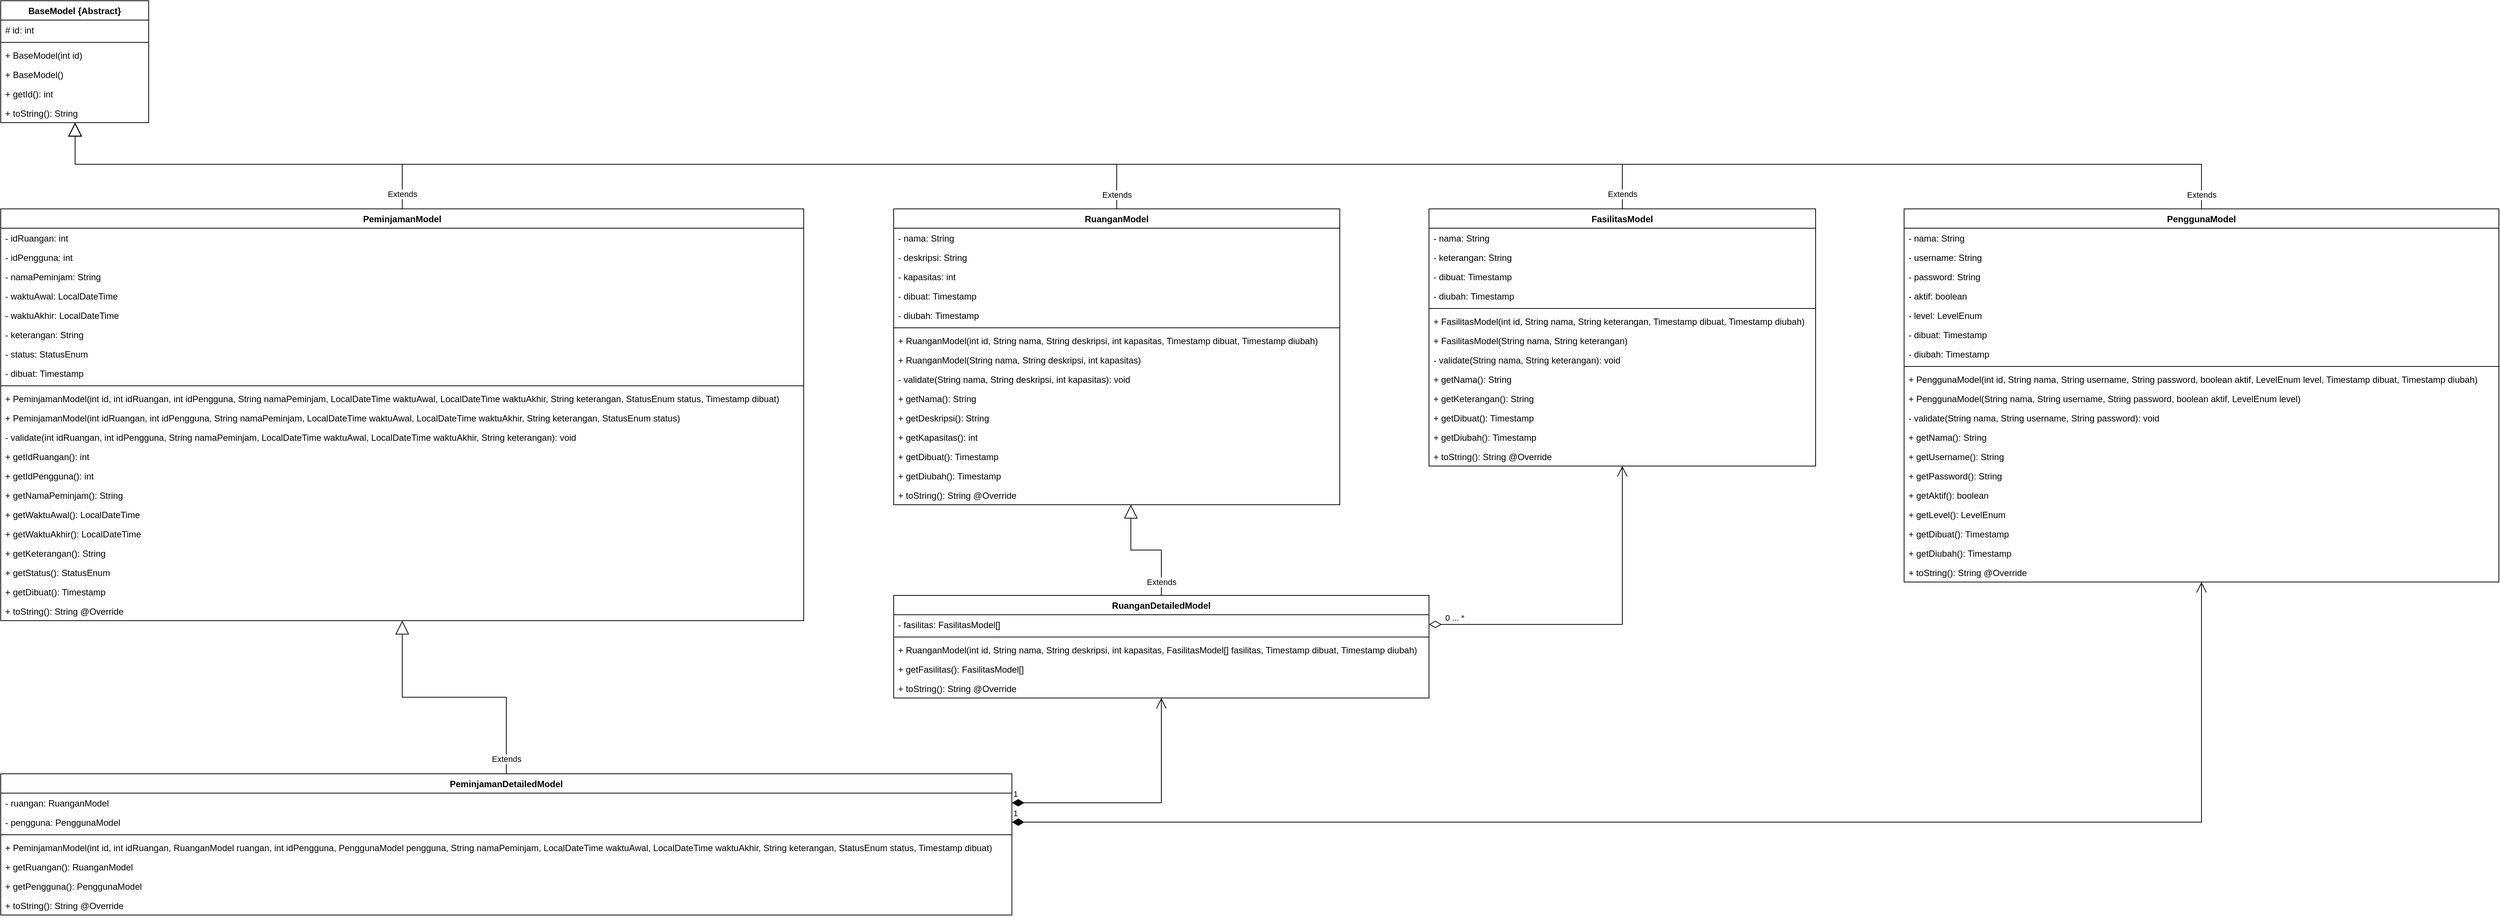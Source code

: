 <mxfile>
    <diagram id="C5RBs43oDa-KdzZeNtuy" name="Page-1">
        <mxGraphModel dx="1072" dy="571" grid="1" gridSize="10" guides="1" tooltips="1" connect="1" arrows="1" fold="1" page="1" pageScale="1" pageWidth="827" pageHeight="1169" math="0" shadow="0">
            <root>
                <mxCell id="WIyWlLk6GJQsqaUBKTNV-0"/>
                <mxCell id="WIyWlLk6GJQsqaUBKTNV-1" parent="WIyWlLk6GJQsqaUBKTNV-0"/>
                <mxCell id="y8Ipn1bmmNUjSDNiTQX_-0" value="RuanganModel" style="swimlane;fontStyle=1;align=center;verticalAlign=top;childLayout=stackLayout;horizontal=1;startSize=26;horizontalStack=0;resizeParent=1;resizeParentMax=0;resizeLast=0;collapsible=1;marginBottom=0;whiteSpace=wrap;html=1;" parent="WIyWlLk6GJQsqaUBKTNV-1" vertex="1">
                    <mxGeometry x="1241" y="320" width="600" height="398" as="geometry"/>
                </mxCell>
                <mxCell id="y8Ipn1bmmNUjSDNiTQX_-4" value="- nama: String" style="text;strokeColor=none;fillColor=none;align=left;verticalAlign=top;spacingLeft=4;spacingRight=4;overflow=hidden;rotatable=0;points=[[0,0.5],[1,0.5]];portConstraint=eastwest;whiteSpace=wrap;html=1;" parent="y8Ipn1bmmNUjSDNiTQX_-0" vertex="1">
                    <mxGeometry y="26" width="600" height="26" as="geometry"/>
                </mxCell>
                <mxCell id="y8Ipn1bmmNUjSDNiTQX_-6" value="- deskripsi: String" style="text;strokeColor=none;fillColor=none;align=left;verticalAlign=top;spacingLeft=4;spacingRight=4;overflow=hidden;rotatable=0;points=[[0,0.5],[1,0.5]];portConstraint=eastwest;whiteSpace=wrap;html=1;" parent="y8Ipn1bmmNUjSDNiTQX_-0" vertex="1">
                    <mxGeometry y="52" width="600" height="26" as="geometry"/>
                </mxCell>
                <mxCell id="y8Ipn1bmmNUjSDNiTQX_-7" value="- kapasitas: int" style="text;strokeColor=none;fillColor=none;align=left;verticalAlign=top;spacingLeft=4;spacingRight=4;overflow=hidden;rotatable=0;points=[[0,0.5],[1,0.5]];portConstraint=eastwest;whiteSpace=wrap;html=1;" parent="y8Ipn1bmmNUjSDNiTQX_-0" vertex="1">
                    <mxGeometry y="78" width="600" height="26" as="geometry"/>
                </mxCell>
                <mxCell id="y8Ipn1bmmNUjSDNiTQX_-8" value="- dibuat: Timestamp" style="text;strokeColor=none;fillColor=none;align=left;verticalAlign=top;spacingLeft=4;spacingRight=4;overflow=hidden;rotatable=0;points=[[0,0.5],[1,0.5]];portConstraint=eastwest;whiteSpace=wrap;html=1;" parent="y8Ipn1bmmNUjSDNiTQX_-0" vertex="1">
                    <mxGeometry y="104" width="600" height="26" as="geometry"/>
                </mxCell>
                <mxCell id="y8Ipn1bmmNUjSDNiTQX_-9" value="- diubah: Timestamp" style="text;strokeColor=none;fillColor=none;align=left;verticalAlign=top;spacingLeft=4;spacingRight=4;overflow=hidden;rotatable=0;points=[[0,0.5],[1,0.5]];portConstraint=eastwest;whiteSpace=wrap;html=1;" parent="y8Ipn1bmmNUjSDNiTQX_-0" vertex="1">
                    <mxGeometry y="130" width="600" height="26" as="geometry"/>
                </mxCell>
                <mxCell id="y8Ipn1bmmNUjSDNiTQX_-2" value="" style="line;strokeWidth=1;fillColor=none;align=left;verticalAlign=middle;spacingTop=-1;spacingLeft=3;spacingRight=3;rotatable=0;labelPosition=right;points=[];portConstraint=eastwest;strokeColor=inherit;" parent="y8Ipn1bmmNUjSDNiTQX_-0" vertex="1">
                    <mxGeometry y="156" width="600" height="8" as="geometry"/>
                </mxCell>
                <mxCell id="y8Ipn1bmmNUjSDNiTQX_-3" value="+ RuanganModel(int id, String nama, String deskripsi, int kapasitas, Timestamp dibuat, Timestamp diubah)" style="text;strokeColor=none;fillColor=none;align=left;verticalAlign=top;spacingLeft=4;spacingRight=4;overflow=hidden;rotatable=0;points=[[0,0.5],[1,0.5]];portConstraint=eastwest;whiteSpace=wrap;html=1;" parent="y8Ipn1bmmNUjSDNiTQX_-0" vertex="1">
                    <mxGeometry y="164" width="600" height="26" as="geometry"/>
                </mxCell>
                <mxCell id="y8Ipn1bmmNUjSDNiTQX_-10" value="+ RuanganModel(String nama, String deskripsi, int kapasitas)" style="text;strokeColor=none;fillColor=none;align=left;verticalAlign=top;spacingLeft=4;spacingRight=4;overflow=hidden;rotatable=0;points=[[0,0.5],[1,0.5]];portConstraint=eastwest;whiteSpace=wrap;html=1;" parent="y8Ipn1bmmNUjSDNiTQX_-0" vertex="1">
                    <mxGeometry y="190" width="600" height="26" as="geometry"/>
                </mxCell>
                <mxCell id="y8Ipn1bmmNUjSDNiTQX_-11" value="- validate(String nama, String deskripsi, int kapasitas): void" style="text;strokeColor=none;fillColor=none;align=left;verticalAlign=top;spacingLeft=4;spacingRight=4;overflow=hidden;rotatable=0;points=[[0,0.5],[1,0.5]];portConstraint=eastwest;whiteSpace=wrap;html=1;" parent="y8Ipn1bmmNUjSDNiTQX_-0" vertex="1">
                    <mxGeometry y="216" width="600" height="26" as="geometry"/>
                </mxCell>
                <mxCell id="y8Ipn1bmmNUjSDNiTQX_-15" value="+ getNama(): String" style="text;strokeColor=none;fillColor=none;align=left;verticalAlign=top;spacingLeft=4;spacingRight=4;overflow=hidden;rotatable=0;points=[[0,0.5],[1,0.5]];portConstraint=eastwest;whiteSpace=wrap;html=1;" parent="y8Ipn1bmmNUjSDNiTQX_-0" vertex="1">
                    <mxGeometry y="242" width="600" height="26" as="geometry"/>
                </mxCell>
                <mxCell id="y8Ipn1bmmNUjSDNiTQX_-16" value="+ getDeskripsi(): String" style="text;strokeColor=none;fillColor=none;align=left;verticalAlign=top;spacingLeft=4;spacingRight=4;overflow=hidden;rotatable=0;points=[[0,0.5],[1,0.5]];portConstraint=eastwest;whiteSpace=wrap;html=1;" parent="y8Ipn1bmmNUjSDNiTQX_-0" vertex="1">
                    <mxGeometry y="268" width="600" height="26" as="geometry"/>
                </mxCell>
                <mxCell id="y8Ipn1bmmNUjSDNiTQX_-17" value="+ getKapasitas(): int" style="text;strokeColor=none;fillColor=none;align=left;verticalAlign=top;spacingLeft=4;spacingRight=4;overflow=hidden;rotatable=0;points=[[0,0.5],[1,0.5]];portConstraint=eastwest;whiteSpace=wrap;html=1;" parent="y8Ipn1bmmNUjSDNiTQX_-0" vertex="1">
                    <mxGeometry y="294" width="600" height="26" as="geometry"/>
                </mxCell>
                <mxCell id="y8Ipn1bmmNUjSDNiTQX_-18" value="+ getDibuat(): Timestamp" style="text;strokeColor=none;fillColor=none;align=left;verticalAlign=top;spacingLeft=4;spacingRight=4;overflow=hidden;rotatable=0;points=[[0,0.5],[1,0.5]];portConstraint=eastwest;whiteSpace=wrap;html=1;" parent="y8Ipn1bmmNUjSDNiTQX_-0" vertex="1">
                    <mxGeometry y="320" width="600" height="26" as="geometry"/>
                </mxCell>
                <mxCell id="y8Ipn1bmmNUjSDNiTQX_-19" value="+ getDiubah(): Timestamp" style="text;strokeColor=none;fillColor=none;align=left;verticalAlign=top;spacingLeft=4;spacingRight=4;overflow=hidden;rotatable=0;points=[[0,0.5],[1,0.5]];portConstraint=eastwest;whiteSpace=wrap;html=1;" parent="y8Ipn1bmmNUjSDNiTQX_-0" vertex="1">
                    <mxGeometry y="346" width="600" height="26" as="geometry"/>
                </mxCell>
                <mxCell id="y8Ipn1bmmNUjSDNiTQX_-20" value="+ toString(): String @Override" style="text;strokeColor=none;fillColor=none;align=left;verticalAlign=top;spacingLeft=4;spacingRight=4;overflow=hidden;rotatable=0;points=[[0,0.5],[1,0.5]];portConstraint=eastwest;whiteSpace=wrap;html=1;" parent="y8Ipn1bmmNUjSDNiTQX_-0" vertex="1">
                    <mxGeometry y="372" width="600" height="26" as="geometry"/>
                </mxCell>
                <mxCell id="y8Ipn1bmmNUjSDNiTQX_-21" value="BaseModel {Abstract}" style="swimlane;fontStyle=1;align=center;verticalAlign=top;childLayout=stackLayout;horizontal=1;startSize=26;horizontalStack=0;resizeParent=1;resizeParentMax=0;resizeLast=0;collapsible=1;marginBottom=0;whiteSpace=wrap;html=1;" parent="WIyWlLk6GJQsqaUBKTNV-1" vertex="1">
                    <mxGeometry x="40" y="40" width="199" height="164" as="geometry"/>
                </mxCell>
                <mxCell id="y8Ipn1bmmNUjSDNiTQX_-22" value="# id: int" style="text;strokeColor=none;fillColor=none;align=left;verticalAlign=top;spacingLeft=4;spacingRight=4;overflow=hidden;rotatable=0;points=[[0,0.5],[1,0.5]];portConstraint=eastwest;whiteSpace=wrap;html=1;" parent="y8Ipn1bmmNUjSDNiTQX_-21" vertex="1">
                    <mxGeometry y="26" width="199" height="26" as="geometry"/>
                </mxCell>
                <mxCell id="y8Ipn1bmmNUjSDNiTQX_-27" value="" style="line;strokeWidth=1;fillColor=none;align=left;verticalAlign=middle;spacingTop=-1;spacingLeft=3;spacingRight=3;rotatable=0;labelPosition=right;points=[];portConstraint=eastwest;strokeColor=inherit;" parent="y8Ipn1bmmNUjSDNiTQX_-21" vertex="1">
                    <mxGeometry y="52" width="199" height="8" as="geometry"/>
                </mxCell>
                <mxCell id="y8Ipn1bmmNUjSDNiTQX_-28" value="+ BaseModel(int id)" style="text;strokeColor=none;fillColor=none;align=left;verticalAlign=top;spacingLeft=4;spacingRight=4;overflow=hidden;rotatable=0;points=[[0,0.5],[1,0.5]];portConstraint=eastwest;whiteSpace=wrap;html=1;" parent="y8Ipn1bmmNUjSDNiTQX_-21" vertex="1">
                    <mxGeometry y="60" width="199" height="26" as="geometry"/>
                </mxCell>
                <mxCell id="y8Ipn1bmmNUjSDNiTQX_-29" value="+ BaseModel()" style="text;strokeColor=none;fillColor=none;align=left;verticalAlign=top;spacingLeft=4;spacingRight=4;overflow=hidden;rotatable=0;points=[[0,0.5],[1,0.5]];portConstraint=eastwest;whiteSpace=wrap;html=1;" parent="y8Ipn1bmmNUjSDNiTQX_-21" vertex="1">
                    <mxGeometry y="86" width="199" height="26" as="geometry"/>
                </mxCell>
                <mxCell id="y8Ipn1bmmNUjSDNiTQX_-35" value="+ getId(): int" style="text;strokeColor=none;fillColor=none;align=left;verticalAlign=top;spacingLeft=4;spacingRight=4;overflow=hidden;rotatable=0;points=[[0,0.5],[1,0.5]];portConstraint=eastwest;whiteSpace=wrap;html=1;" parent="y8Ipn1bmmNUjSDNiTQX_-21" vertex="1">
                    <mxGeometry y="112" width="199" height="26" as="geometry"/>
                </mxCell>
                <mxCell id="y8Ipn1bmmNUjSDNiTQX_-36" value="+ toString(): String" style="text;strokeColor=none;fillColor=none;align=left;verticalAlign=top;spacingLeft=4;spacingRight=4;overflow=hidden;rotatable=0;points=[[0,0.5],[1,0.5]];portConstraint=eastwest;whiteSpace=wrap;html=1;" parent="y8Ipn1bmmNUjSDNiTQX_-21" vertex="1">
                    <mxGeometry y="138" width="199" height="26" as="geometry"/>
                </mxCell>
                <mxCell id="y8Ipn1bmmNUjSDNiTQX_-39" value="Extends" style="endArrow=block;endSize=16;endFill=0;html=1;rounded=0;edgeStyle=orthogonalEdgeStyle;exitX=0.5;exitY=0;exitDx=0;exitDy=0;" parent="WIyWlLk6GJQsqaUBKTNV-1" source="y8Ipn1bmmNUjSDNiTQX_-0" target="y8Ipn1bmmNUjSDNiTQX_-21" edge="1">
                    <mxGeometry x="-0.975" width="160" relative="1" as="geometry">
                        <mxPoint x="340" y="320" as="sourcePoint"/>
                        <mxPoint x="370" y="260" as="targetPoint"/>
                        <Array as="points">
                            <mxPoint x="1541" y="260"/>
                            <mxPoint x="140" y="260"/>
                        </Array>
                        <mxPoint as="offset"/>
                    </mxGeometry>
                </mxCell>
                <mxCell id="y8Ipn1bmmNUjSDNiTQX_-40" value="FasilitasModel" style="swimlane;fontStyle=1;align=center;verticalAlign=top;childLayout=stackLayout;horizontal=1;startSize=26;horizontalStack=0;resizeParent=1;resizeParentMax=0;resizeLast=0;collapsible=1;marginBottom=0;whiteSpace=wrap;html=1;" parent="WIyWlLk6GJQsqaUBKTNV-1" vertex="1">
                    <mxGeometry x="1961" y="320" width="520" height="346" as="geometry"/>
                </mxCell>
                <mxCell id="y8Ipn1bmmNUjSDNiTQX_-41" value="- nama: String" style="text;strokeColor=none;fillColor=none;align=left;verticalAlign=top;spacingLeft=4;spacingRight=4;overflow=hidden;rotatable=0;points=[[0,0.5],[1,0.5]];portConstraint=eastwest;whiteSpace=wrap;html=1;" parent="y8Ipn1bmmNUjSDNiTQX_-40" vertex="1">
                    <mxGeometry y="26" width="520" height="26" as="geometry"/>
                </mxCell>
                <mxCell id="y8Ipn1bmmNUjSDNiTQX_-42" value="- keterangan: String" style="text;strokeColor=none;fillColor=none;align=left;verticalAlign=top;spacingLeft=4;spacingRight=4;overflow=hidden;rotatable=0;points=[[0,0.5],[1,0.5]];portConstraint=eastwest;whiteSpace=wrap;html=1;" parent="y8Ipn1bmmNUjSDNiTQX_-40" vertex="1">
                    <mxGeometry y="52" width="520" height="26" as="geometry"/>
                </mxCell>
                <mxCell id="y8Ipn1bmmNUjSDNiTQX_-44" value="- dibuat: Timestamp" style="text;strokeColor=none;fillColor=none;align=left;verticalAlign=top;spacingLeft=4;spacingRight=4;overflow=hidden;rotatable=0;points=[[0,0.5],[1,0.5]];portConstraint=eastwest;whiteSpace=wrap;html=1;" parent="y8Ipn1bmmNUjSDNiTQX_-40" vertex="1">
                    <mxGeometry y="78" width="520" height="26" as="geometry"/>
                </mxCell>
                <mxCell id="y8Ipn1bmmNUjSDNiTQX_-45" value="- diubah: Timestamp" style="text;strokeColor=none;fillColor=none;align=left;verticalAlign=top;spacingLeft=4;spacingRight=4;overflow=hidden;rotatable=0;points=[[0,0.5],[1,0.5]];portConstraint=eastwest;whiteSpace=wrap;html=1;" parent="y8Ipn1bmmNUjSDNiTQX_-40" vertex="1">
                    <mxGeometry y="104" width="520" height="26" as="geometry"/>
                </mxCell>
                <mxCell id="y8Ipn1bmmNUjSDNiTQX_-46" value="" style="line;strokeWidth=1;fillColor=none;align=left;verticalAlign=middle;spacingTop=-1;spacingLeft=3;spacingRight=3;rotatable=0;labelPosition=right;points=[];portConstraint=eastwest;strokeColor=inherit;" parent="y8Ipn1bmmNUjSDNiTQX_-40" vertex="1">
                    <mxGeometry y="130" width="520" height="8" as="geometry"/>
                </mxCell>
                <mxCell id="y8Ipn1bmmNUjSDNiTQX_-47" value="+ FasilitasModel(int id, String nama, String keterangan, Timestamp dibuat, Timestamp diubah)" style="text;strokeColor=none;fillColor=none;align=left;verticalAlign=top;spacingLeft=4;spacingRight=4;overflow=hidden;rotatable=0;points=[[0,0.5],[1,0.5]];portConstraint=eastwest;whiteSpace=wrap;html=1;" parent="y8Ipn1bmmNUjSDNiTQX_-40" vertex="1">
                    <mxGeometry y="138" width="520" height="26" as="geometry"/>
                </mxCell>
                <mxCell id="y8Ipn1bmmNUjSDNiTQX_-48" value="+ FasilitasModel(String nama, String keterangan)" style="text;strokeColor=none;fillColor=none;align=left;verticalAlign=top;spacingLeft=4;spacingRight=4;overflow=hidden;rotatable=0;points=[[0,0.5],[1,0.5]];portConstraint=eastwest;whiteSpace=wrap;html=1;" parent="y8Ipn1bmmNUjSDNiTQX_-40" vertex="1">
                    <mxGeometry y="164" width="520" height="26" as="geometry"/>
                </mxCell>
                <mxCell id="y8Ipn1bmmNUjSDNiTQX_-49" value="- validate(String nama, String keterangan): void" style="text;strokeColor=none;fillColor=none;align=left;verticalAlign=top;spacingLeft=4;spacingRight=4;overflow=hidden;rotatable=0;points=[[0,0.5],[1,0.5]];portConstraint=eastwest;whiteSpace=wrap;html=1;" parent="y8Ipn1bmmNUjSDNiTQX_-40" vertex="1">
                    <mxGeometry y="190" width="520" height="26" as="geometry"/>
                </mxCell>
                <mxCell id="y8Ipn1bmmNUjSDNiTQX_-50" value="+ getNama(): String" style="text;strokeColor=none;fillColor=none;align=left;verticalAlign=top;spacingLeft=4;spacingRight=4;overflow=hidden;rotatable=0;points=[[0,0.5],[1,0.5]];portConstraint=eastwest;whiteSpace=wrap;html=1;" parent="y8Ipn1bmmNUjSDNiTQX_-40" vertex="1">
                    <mxGeometry y="216" width="520" height="26" as="geometry"/>
                </mxCell>
                <mxCell id="y8Ipn1bmmNUjSDNiTQX_-51" value="+ getKeterangan(): String" style="text;strokeColor=none;fillColor=none;align=left;verticalAlign=top;spacingLeft=4;spacingRight=4;overflow=hidden;rotatable=0;points=[[0,0.5],[1,0.5]];portConstraint=eastwest;whiteSpace=wrap;html=1;" parent="y8Ipn1bmmNUjSDNiTQX_-40" vertex="1">
                    <mxGeometry y="242" width="520" height="26" as="geometry"/>
                </mxCell>
                <mxCell id="y8Ipn1bmmNUjSDNiTQX_-53" value="+ getDibuat(): Timestamp" style="text;strokeColor=none;fillColor=none;align=left;verticalAlign=top;spacingLeft=4;spacingRight=4;overflow=hidden;rotatable=0;points=[[0,0.5],[1,0.5]];portConstraint=eastwest;whiteSpace=wrap;html=1;" parent="y8Ipn1bmmNUjSDNiTQX_-40" vertex="1">
                    <mxGeometry y="268" width="520" height="26" as="geometry"/>
                </mxCell>
                <mxCell id="y8Ipn1bmmNUjSDNiTQX_-54" value="+ getDiubah(): Timestamp" style="text;strokeColor=none;fillColor=none;align=left;verticalAlign=top;spacingLeft=4;spacingRight=4;overflow=hidden;rotatable=0;points=[[0,0.5],[1,0.5]];portConstraint=eastwest;whiteSpace=wrap;html=1;" parent="y8Ipn1bmmNUjSDNiTQX_-40" vertex="1">
                    <mxGeometry y="294" width="520" height="26" as="geometry"/>
                </mxCell>
                <mxCell id="y8Ipn1bmmNUjSDNiTQX_-55" value="+ toString(): String @Override" style="text;strokeColor=none;fillColor=none;align=left;verticalAlign=top;spacingLeft=4;spacingRight=4;overflow=hidden;rotatable=0;points=[[0,0.5],[1,0.5]];portConstraint=eastwest;whiteSpace=wrap;html=1;" parent="y8Ipn1bmmNUjSDNiTQX_-40" vertex="1">
                    <mxGeometry y="320" width="520" height="26" as="geometry"/>
                </mxCell>
                <mxCell id="y8Ipn1bmmNUjSDNiTQX_-57" value="Extends" style="endArrow=block;endSize=16;endFill=0;html=1;rounded=0;edgeStyle=orthogonalEdgeStyle;exitX=0.5;exitY=0;exitDx=0;exitDy=0;" parent="WIyWlLk6GJQsqaUBKTNV-1" source="y8Ipn1bmmNUjSDNiTQX_-40" target="y8Ipn1bmmNUjSDNiTQX_-21" edge="1">
                    <mxGeometry x="-0.982" width="160" relative="1" as="geometry">
                        <mxPoint x="470" y="130" as="sourcePoint"/>
                        <mxPoint x="630" y="130" as="targetPoint"/>
                        <Array as="points">
                            <mxPoint x="2221" y="260"/>
                            <mxPoint x="140" y="260"/>
                        </Array>
                        <mxPoint as="offset"/>
                    </mxGeometry>
                </mxCell>
                <mxCell id="y8Ipn1bmmNUjSDNiTQX_-60" value="RuanganDetailedModel" style="swimlane;fontStyle=1;align=center;verticalAlign=top;childLayout=stackLayout;horizontal=1;startSize=26;horizontalStack=0;resizeParent=1;resizeParentMax=0;resizeLast=0;collapsible=1;marginBottom=0;whiteSpace=wrap;html=1;" parent="WIyWlLk6GJQsqaUBKTNV-1" vertex="1">
                    <mxGeometry x="1241" y="840" width="720" height="138" as="geometry">
                        <mxRectangle x="40" y="840" width="170" height="30" as="alternateBounds"/>
                    </mxGeometry>
                </mxCell>
                <mxCell id="y8Ipn1bmmNUjSDNiTQX_-64" value="- fasilitas: FasilitasModel[]" style="text;strokeColor=none;fillColor=none;align=left;verticalAlign=top;spacingLeft=4;spacingRight=4;overflow=hidden;rotatable=0;points=[[0,0.5],[1,0.5]];portConstraint=eastwest;whiteSpace=wrap;html=1;" parent="y8Ipn1bmmNUjSDNiTQX_-60" vertex="1">
                    <mxGeometry y="26" width="720" height="26" as="geometry"/>
                </mxCell>
                <mxCell id="y8Ipn1bmmNUjSDNiTQX_-66" value="" style="line;strokeWidth=1;fillColor=none;align=left;verticalAlign=middle;spacingTop=-1;spacingLeft=3;spacingRight=3;rotatable=0;labelPosition=right;points=[];portConstraint=eastwest;strokeColor=inherit;" parent="y8Ipn1bmmNUjSDNiTQX_-60" vertex="1">
                    <mxGeometry y="52" width="720" height="8" as="geometry"/>
                </mxCell>
                <mxCell id="y8Ipn1bmmNUjSDNiTQX_-67" value="+ RuanganModel(int id, String nama, String deskripsi, int kapasitas, FasilitasModel[] fasilitas, Timestamp dibuat, Timestamp diubah)" style="text;strokeColor=none;fillColor=none;align=left;verticalAlign=top;spacingLeft=4;spacingRight=4;overflow=hidden;rotatable=0;points=[[0,0.5],[1,0.5]];portConstraint=eastwest;whiteSpace=wrap;html=1;" parent="y8Ipn1bmmNUjSDNiTQX_-60" vertex="1">
                    <mxGeometry y="60" width="720" height="26" as="geometry"/>
                </mxCell>
                <mxCell id="y8Ipn1bmmNUjSDNiTQX_-74" value="+ getFasilitas(): FasilitasModel[]" style="text;strokeColor=none;fillColor=none;align=left;verticalAlign=top;spacingLeft=4;spacingRight=4;overflow=hidden;rotatable=0;points=[[0,0.5],[1,0.5]];portConstraint=eastwest;whiteSpace=wrap;html=1;" parent="y8Ipn1bmmNUjSDNiTQX_-60" vertex="1">
                    <mxGeometry y="86" width="720" height="26" as="geometry"/>
                </mxCell>
                <mxCell id="y8Ipn1bmmNUjSDNiTQX_-75" value="+ toString(): String @Override" style="text;strokeColor=none;fillColor=none;align=left;verticalAlign=top;spacingLeft=4;spacingRight=4;overflow=hidden;rotatable=0;points=[[0,0.5],[1,0.5]];portConstraint=eastwest;whiteSpace=wrap;html=1;" parent="y8Ipn1bmmNUjSDNiTQX_-60" vertex="1">
                    <mxGeometry y="112" width="720" height="26" as="geometry"/>
                </mxCell>
                <mxCell id="y8Ipn1bmmNUjSDNiTQX_-77" value="Extends" style="endArrow=block;endSize=16;endFill=0;html=1;rounded=0;exitX=0.5;exitY=0;exitDx=0;exitDy=0;edgeStyle=orthogonalEdgeStyle;" parent="WIyWlLk6GJQsqaUBKTNV-1" source="y8Ipn1bmmNUjSDNiTQX_-60" target="y8Ipn1bmmNUjSDNiTQX_-0" edge="1">
                    <mxGeometry x="-0.78" width="160" relative="1" as="geometry">
                        <mxPoint x="1441" y="730" as="sourcePoint"/>
                        <mxPoint x="1601" y="730" as="targetPoint"/>
                        <Array as="points">
                            <mxPoint x="1601" y="779"/>
                            <mxPoint x="1560" y="779"/>
                        </Array>
                        <mxPoint as="offset"/>
                    </mxGeometry>
                </mxCell>
                <mxCell id="y8Ipn1bmmNUjSDNiTQX_-79" value="0 ... *" style="endArrow=open;html=1;endSize=12;startArrow=diamondThin;startSize=14;startFill=0;edgeStyle=orthogonalEdgeStyle;align=left;verticalAlign=bottom;rounded=0;exitX=1;exitY=0.5;exitDx=0;exitDy=0;" parent="WIyWlLk6GJQsqaUBKTNV-1" source="y8Ipn1bmmNUjSDNiTQX_-64" target="y8Ipn1bmmNUjSDNiTQX_-40" edge="1">
                    <mxGeometry x="-0.915" relative="1" as="geometry">
                        <mxPoint x="1991" y="790" as="sourcePoint"/>
                        <mxPoint x="2151" y="790" as="targetPoint"/>
                        <mxPoint as="offset"/>
                    </mxGeometry>
                </mxCell>
                <mxCell id="y8Ipn1bmmNUjSDNiTQX_-80" value="PeminjamanModel" style="swimlane;fontStyle=1;align=center;verticalAlign=top;childLayout=stackLayout;horizontal=1;startSize=26;horizontalStack=0;resizeParent=1;resizeParentMax=0;resizeLast=0;collapsible=1;marginBottom=0;whiteSpace=wrap;html=1;" parent="WIyWlLk6GJQsqaUBKTNV-1" vertex="1">
                    <mxGeometry x="40" y="320" width="1080" height="554" as="geometry"/>
                </mxCell>
                <mxCell id="y8Ipn1bmmNUjSDNiTQX_-81" value="- idRuangan: int" style="text;strokeColor=none;fillColor=none;align=left;verticalAlign=top;spacingLeft=4;spacingRight=4;overflow=hidden;rotatable=0;points=[[0,0.5],[1,0.5]];portConstraint=eastwest;whiteSpace=wrap;html=1;" parent="y8Ipn1bmmNUjSDNiTQX_-80" vertex="1">
                    <mxGeometry y="26" width="1080" height="26" as="geometry"/>
                </mxCell>
                <mxCell id="y8Ipn1bmmNUjSDNiTQX_-82" value="- idPengguna: int" style="text;strokeColor=none;fillColor=none;align=left;verticalAlign=top;spacingLeft=4;spacingRight=4;overflow=hidden;rotatable=0;points=[[0,0.5],[1,0.5]];portConstraint=eastwest;whiteSpace=wrap;html=1;" parent="y8Ipn1bmmNUjSDNiTQX_-80" vertex="1">
                    <mxGeometry y="52" width="1080" height="26" as="geometry"/>
                </mxCell>
                <mxCell id="y8Ipn1bmmNUjSDNiTQX_-83" value="- namaPeminjam: String" style="text;strokeColor=none;fillColor=none;align=left;verticalAlign=top;spacingLeft=4;spacingRight=4;overflow=hidden;rotatable=0;points=[[0,0.5],[1,0.5]];portConstraint=eastwest;whiteSpace=wrap;html=1;" parent="y8Ipn1bmmNUjSDNiTQX_-80" vertex="1">
                    <mxGeometry y="78" width="1080" height="26" as="geometry"/>
                </mxCell>
                <mxCell id="y8Ipn1bmmNUjSDNiTQX_-98" value="- waktuAwal: LocalDateTime" style="text;strokeColor=none;fillColor=none;align=left;verticalAlign=top;spacingLeft=4;spacingRight=4;overflow=hidden;rotatable=0;points=[[0,0.5],[1,0.5]];portConstraint=eastwest;whiteSpace=wrap;html=1;" parent="y8Ipn1bmmNUjSDNiTQX_-80" vertex="1">
                    <mxGeometry y="104" width="1080" height="26" as="geometry"/>
                </mxCell>
                <mxCell id="y8Ipn1bmmNUjSDNiTQX_-100" value="- waktuAkhir: LocalDateTime" style="text;strokeColor=none;fillColor=none;align=left;verticalAlign=top;spacingLeft=4;spacingRight=4;overflow=hidden;rotatable=0;points=[[0,0.5],[1,0.5]];portConstraint=eastwest;whiteSpace=wrap;html=1;" parent="y8Ipn1bmmNUjSDNiTQX_-80" vertex="1">
                    <mxGeometry y="130" width="1080" height="26" as="geometry"/>
                </mxCell>
                <mxCell id="y8Ipn1bmmNUjSDNiTQX_-99" value="- keterangan: String" style="text;strokeColor=none;fillColor=none;align=left;verticalAlign=top;spacingLeft=4;spacingRight=4;overflow=hidden;rotatable=0;points=[[0,0.5],[1,0.5]];portConstraint=eastwest;whiteSpace=wrap;html=1;" parent="y8Ipn1bmmNUjSDNiTQX_-80" vertex="1">
                    <mxGeometry y="156" width="1080" height="26" as="geometry"/>
                </mxCell>
                <mxCell id="y8Ipn1bmmNUjSDNiTQX_-96" value="- status: StatusEnum" style="text;strokeColor=none;fillColor=none;align=left;verticalAlign=top;spacingLeft=4;spacingRight=4;overflow=hidden;rotatable=0;points=[[0,0.5],[1,0.5]];portConstraint=eastwest;whiteSpace=wrap;html=1;" parent="y8Ipn1bmmNUjSDNiTQX_-80" vertex="1">
                    <mxGeometry y="182" width="1080" height="26" as="geometry"/>
                </mxCell>
                <mxCell id="y8Ipn1bmmNUjSDNiTQX_-84" value="- dibuat: Timestamp" style="text;strokeColor=none;fillColor=none;align=left;verticalAlign=top;spacingLeft=4;spacingRight=4;overflow=hidden;rotatable=0;points=[[0,0.5],[1,0.5]];portConstraint=eastwest;whiteSpace=wrap;html=1;" parent="y8Ipn1bmmNUjSDNiTQX_-80" vertex="1">
                    <mxGeometry y="208" width="1080" height="26" as="geometry"/>
                </mxCell>
                <mxCell id="y8Ipn1bmmNUjSDNiTQX_-86" value="" style="line;strokeWidth=1;fillColor=none;align=left;verticalAlign=middle;spacingTop=-1;spacingLeft=3;spacingRight=3;rotatable=0;labelPosition=right;points=[];portConstraint=eastwest;strokeColor=inherit;" parent="y8Ipn1bmmNUjSDNiTQX_-80" vertex="1">
                    <mxGeometry y="234" width="1080" height="8" as="geometry"/>
                </mxCell>
                <mxCell id="y8Ipn1bmmNUjSDNiTQX_-87" value="+ PeminjamanModel(int id, int idRuangan, int idPengguna, String namaPeminjam, LocalDateTime waktuAwal, LocalDateTime waktuAkhir, String keterangan, StatusEnum status, Timestamp dibuat)" style="text;strokeColor=none;fillColor=none;align=left;verticalAlign=top;spacingLeft=4;spacingRight=4;overflow=hidden;rotatable=0;points=[[0,0.5],[1,0.5]];portConstraint=eastwest;whiteSpace=wrap;html=1;" parent="y8Ipn1bmmNUjSDNiTQX_-80" vertex="1">
                    <mxGeometry y="242" width="1080" height="26" as="geometry"/>
                </mxCell>
                <mxCell id="y8Ipn1bmmNUjSDNiTQX_-88" value="+ PeminjamanModel(int idRuangan, int idPengguna, String namaPeminjam, LocalDateTime waktuAwal, LocalDateTime waktuAkhir, String keterangan, StatusEnum status)" style="text;strokeColor=none;fillColor=none;align=left;verticalAlign=top;spacingLeft=4;spacingRight=4;overflow=hidden;rotatable=0;points=[[0,0.5],[1,0.5]];portConstraint=eastwest;whiteSpace=wrap;html=1;" parent="y8Ipn1bmmNUjSDNiTQX_-80" vertex="1">
                    <mxGeometry y="268" width="1080" height="26" as="geometry"/>
                </mxCell>
                <mxCell id="y8Ipn1bmmNUjSDNiTQX_-89" value="- validate(int idRuangan, int idPengguna, String namaPeminjam, LocalDateTime waktuAwal, LocalDateTime waktuAkhir, String keterangan): void" style="text;strokeColor=none;fillColor=none;align=left;verticalAlign=top;spacingLeft=4;spacingRight=4;overflow=hidden;rotatable=0;points=[[0,0.5],[1,0.5]];portConstraint=eastwest;whiteSpace=wrap;html=1;" parent="y8Ipn1bmmNUjSDNiTQX_-80" vertex="1">
                    <mxGeometry y="294" width="1080" height="26" as="geometry"/>
                </mxCell>
                <mxCell id="y8Ipn1bmmNUjSDNiTQX_-90" value="+ getIdRuangan(): int" style="text;strokeColor=none;fillColor=none;align=left;verticalAlign=top;spacingLeft=4;spacingRight=4;overflow=hidden;rotatable=0;points=[[0,0.5],[1,0.5]];portConstraint=eastwest;whiteSpace=wrap;html=1;" parent="y8Ipn1bmmNUjSDNiTQX_-80" vertex="1">
                    <mxGeometry y="320" width="1080" height="26" as="geometry"/>
                </mxCell>
                <mxCell id="y8Ipn1bmmNUjSDNiTQX_-104" value="+ getIdPengguna(): int" style="text;strokeColor=none;fillColor=none;align=left;verticalAlign=top;spacingLeft=4;spacingRight=4;overflow=hidden;rotatable=0;points=[[0,0.5],[1,0.5]];portConstraint=eastwest;whiteSpace=wrap;html=1;" parent="y8Ipn1bmmNUjSDNiTQX_-80" vertex="1">
                    <mxGeometry y="346" width="1080" height="26" as="geometry"/>
                </mxCell>
                <mxCell id="y8Ipn1bmmNUjSDNiTQX_-105" value="+ getNamaPeminjam(): String" style="text;strokeColor=none;fillColor=none;align=left;verticalAlign=top;spacingLeft=4;spacingRight=4;overflow=hidden;rotatable=0;points=[[0,0.5],[1,0.5]];portConstraint=eastwest;whiteSpace=wrap;html=1;" parent="y8Ipn1bmmNUjSDNiTQX_-80" vertex="1">
                    <mxGeometry y="372" width="1080" height="26" as="geometry"/>
                </mxCell>
                <mxCell id="y8Ipn1bmmNUjSDNiTQX_-106" value="+ getWaktuAwal(): LocalDateTime" style="text;strokeColor=none;fillColor=none;align=left;verticalAlign=top;spacingLeft=4;spacingRight=4;overflow=hidden;rotatable=0;points=[[0,0.5],[1,0.5]];portConstraint=eastwest;whiteSpace=wrap;html=1;" parent="y8Ipn1bmmNUjSDNiTQX_-80" vertex="1">
                    <mxGeometry y="398" width="1080" height="26" as="geometry"/>
                </mxCell>
                <mxCell id="y8Ipn1bmmNUjSDNiTQX_-107" value="+ getWaktuAkhir(): LocalDateTime" style="text;strokeColor=none;fillColor=none;align=left;verticalAlign=top;spacingLeft=4;spacingRight=4;overflow=hidden;rotatable=0;points=[[0,0.5],[1,0.5]];portConstraint=eastwest;whiteSpace=wrap;html=1;" parent="y8Ipn1bmmNUjSDNiTQX_-80" vertex="1">
                    <mxGeometry y="424" width="1080" height="26" as="geometry"/>
                </mxCell>
                <mxCell id="y8Ipn1bmmNUjSDNiTQX_-108" value="+ getKeterangan(): String" style="text;strokeColor=none;fillColor=none;align=left;verticalAlign=top;spacingLeft=4;spacingRight=4;overflow=hidden;rotatable=0;points=[[0,0.5],[1,0.5]];portConstraint=eastwest;whiteSpace=wrap;html=1;" parent="y8Ipn1bmmNUjSDNiTQX_-80" vertex="1">
                    <mxGeometry y="450" width="1080" height="26" as="geometry"/>
                </mxCell>
                <mxCell id="y8Ipn1bmmNUjSDNiTQX_-109" value="+ getStatus(): StatusEnum" style="text;strokeColor=none;fillColor=none;align=left;verticalAlign=top;spacingLeft=4;spacingRight=4;overflow=hidden;rotatable=0;points=[[0,0.5],[1,0.5]];portConstraint=eastwest;whiteSpace=wrap;html=1;" parent="y8Ipn1bmmNUjSDNiTQX_-80" vertex="1">
                    <mxGeometry y="476" width="1080" height="26" as="geometry"/>
                </mxCell>
                <mxCell id="y8Ipn1bmmNUjSDNiTQX_-93" value="+ getDibuat(): Timestamp" style="text;strokeColor=none;fillColor=none;align=left;verticalAlign=top;spacingLeft=4;spacingRight=4;overflow=hidden;rotatable=0;points=[[0,0.5],[1,0.5]];portConstraint=eastwest;whiteSpace=wrap;html=1;" parent="y8Ipn1bmmNUjSDNiTQX_-80" vertex="1">
                    <mxGeometry y="502" width="1080" height="26" as="geometry"/>
                </mxCell>
                <mxCell id="y8Ipn1bmmNUjSDNiTQX_-95" value="+ toString(): String @Override" style="text;strokeColor=none;fillColor=none;align=left;verticalAlign=top;spacingLeft=4;spacingRight=4;overflow=hidden;rotatable=0;points=[[0,0.5],[1,0.5]];portConstraint=eastwest;whiteSpace=wrap;html=1;" parent="y8Ipn1bmmNUjSDNiTQX_-80" vertex="1">
                    <mxGeometry y="528" width="1080" height="26" as="geometry"/>
                </mxCell>
                <mxCell id="y8Ipn1bmmNUjSDNiTQX_-110" value="Extends" style="endArrow=block;endSize=16;endFill=0;html=1;rounded=0;exitX=0.5;exitY=0;exitDx=0;exitDy=0;edgeStyle=orthogonalEdgeStyle;" parent="WIyWlLk6GJQsqaUBKTNV-1" source="y8Ipn1bmmNUjSDNiTQX_-80" target="y8Ipn1bmmNUjSDNiTQX_-21" edge="1">
                    <mxGeometry x="-0.928" width="160" relative="1" as="geometry">
                        <mxPoint x="540" y="200" as="sourcePoint"/>
                        <mxPoint x="700" y="200" as="targetPoint"/>
                        <Array as="points">
                            <mxPoint x="580" y="260"/>
                            <mxPoint x="140" y="260"/>
                        </Array>
                        <mxPoint as="offset"/>
                    </mxGeometry>
                </mxCell>
                <mxCell id="y8Ipn1bmmNUjSDNiTQX_-111" value="PeminjamanDetailedModel" style="swimlane;fontStyle=1;align=center;verticalAlign=top;childLayout=stackLayout;horizontal=1;startSize=26;horizontalStack=0;resizeParent=1;resizeParentMax=0;resizeLast=0;collapsible=1;marginBottom=0;whiteSpace=wrap;html=1;" parent="WIyWlLk6GJQsqaUBKTNV-1" vertex="1">
                    <mxGeometry x="40" y="1080" width="1360" height="190" as="geometry"/>
                </mxCell>
                <mxCell id="y8Ipn1bmmNUjSDNiTQX_-112" value="- ruangan: RuanganModel" style="text;strokeColor=none;fillColor=none;align=left;verticalAlign=top;spacingLeft=4;spacingRight=4;overflow=hidden;rotatable=0;points=[[0,0.5],[1,0.5]];portConstraint=eastwest;whiteSpace=wrap;html=1;" parent="y8Ipn1bmmNUjSDNiTQX_-111" vertex="1">
                    <mxGeometry y="26" width="1360" height="26" as="geometry"/>
                </mxCell>
                <mxCell id="y8Ipn1bmmNUjSDNiTQX_-113" value="- pengguna: PenggunaModel" style="text;strokeColor=none;fillColor=none;align=left;verticalAlign=top;spacingLeft=4;spacingRight=4;overflow=hidden;rotatable=0;points=[[0,0.5],[1,0.5]];portConstraint=eastwest;whiteSpace=wrap;html=1;" parent="y8Ipn1bmmNUjSDNiTQX_-111" vertex="1">
                    <mxGeometry y="52" width="1360" height="26" as="geometry"/>
                </mxCell>
                <mxCell id="y8Ipn1bmmNUjSDNiTQX_-120" value="" style="line;strokeWidth=1;fillColor=none;align=left;verticalAlign=middle;spacingTop=-1;spacingLeft=3;spacingRight=3;rotatable=0;labelPosition=right;points=[];portConstraint=eastwest;strokeColor=inherit;" parent="y8Ipn1bmmNUjSDNiTQX_-111" vertex="1">
                    <mxGeometry y="78" width="1360" height="8" as="geometry"/>
                </mxCell>
                <mxCell id="y8Ipn1bmmNUjSDNiTQX_-121" value="+ PeminjamanModel(int id, int idRuangan, RuanganModel ruangan, int idPengguna, PenggunaModel pengguna, String namaPeminjam, LocalDateTime waktuAwal, LocalDateTime waktuAkhir, String keterangan, StatusEnum status, Timestamp dibuat)" style="text;strokeColor=none;fillColor=none;align=left;verticalAlign=top;spacingLeft=4;spacingRight=4;overflow=hidden;rotatable=0;points=[[0,0.5],[1,0.5]];portConstraint=eastwest;whiteSpace=wrap;html=1;" parent="y8Ipn1bmmNUjSDNiTQX_-111" vertex="1">
                    <mxGeometry y="86" width="1360" height="26" as="geometry"/>
                </mxCell>
                <mxCell id="y8Ipn1bmmNUjSDNiTQX_-131" value="+ getRuangan(): RuanganModel" style="text;strokeColor=none;fillColor=none;align=left;verticalAlign=top;spacingLeft=4;spacingRight=4;overflow=hidden;rotatable=0;points=[[0,0.5],[1,0.5]];portConstraint=eastwest;whiteSpace=wrap;html=1;" parent="y8Ipn1bmmNUjSDNiTQX_-111" vertex="1">
                    <mxGeometry y="112" width="1360" height="26" as="geometry"/>
                </mxCell>
                <mxCell id="y8Ipn1bmmNUjSDNiTQX_-134" value="+ getPengguna(): PenggunaModel" style="text;strokeColor=none;fillColor=none;align=left;verticalAlign=top;spacingLeft=4;spacingRight=4;overflow=hidden;rotatable=0;points=[[0,0.5],[1,0.5]];portConstraint=eastwest;whiteSpace=wrap;html=1;" parent="y8Ipn1bmmNUjSDNiTQX_-111" vertex="1">
                    <mxGeometry y="138" width="1360" height="26" as="geometry"/>
                </mxCell>
                <mxCell id="y8Ipn1bmmNUjSDNiTQX_-132" value="+ toString(): String @Override" style="text;strokeColor=none;fillColor=none;align=left;verticalAlign=top;spacingLeft=4;spacingRight=4;overflow=hidden;rotatable=0;points=[[0,0.5],[1,0.5]];portConstraint=eastwest;whiteSpace=wrap;html=1;" parent="y8Ipn1bmmNUjSDNiTQX_-111" vertex="1">
                    <mxGeometry y="164" width="1360" height="26" as="geometry"/>
                </mxCell>
                <mxCell id="y8Ipn1bmmNUjSDNiTQX_-133" value="Extends" style="endArrow=block;endSize=16;endFill=0;html=1;rounded=0;edgeStyle=orthogonalEdgeStyle;" parent="WIyWlLk6GJQsqaUBKTNV-1" source="y8Ipn1bmmNUjSDNiTQX_-111" target="y8Ipn1bmmNUjSDNiTQX_-80" edge="1">
                    <mxGeometry x="-0.884" width="160" relative="1" as="geometry">
                        <mxPoint x="490" y="940" as="sourcePoint"/>
                        <mxPoint x="650" y="940" as="targetPoint"/>
                        <mxPoint as="offset"/>
                    </mxGeometry>
                </mxCell>
                <mxCell id="y8Ipn1bmmNUjSDNiTQX_-139" value="1" style="endArrow=open;html=1;endSize=12;startArrow=diamondThin;startSize=14;startFill=1;edgeStyle=orthogonalEdgeStyle;align=left;verticalAlign=bottom;rounded=0;exitX=1;exitY=0.5;exitDx=0;exitDy=0;" parent="WIyWlLk6GJQsqaUBKTNV-1" source="y8Ipn1bmmNUjSDNiTQX_-112" target="y8Ipn1bmmNUjSDNiTQX_-60" edge="1">
                    <mxGeometry x="-1" y="3" relative="1" as="geometry">
                        <mxPoint x="1480" y="1140" as="sourcePoint"/>
                        <mxPoint x="1640" y="1140" as="targetPoint"/>
                    </mxGeometry>
                </mxCell>
                <mxCell id="y8Ipn1bmmNUjSDNiTQX_-140" value="PenggunaModel" style="swimlane;fontStyle=1;align=center;verticalAlign=top;childLayout=stackLayout;horizontal=1;startSize=26;horizontalStack=0;resizeParent=1;resizeParentMax=0;resizeLast=0;collapsible=1;marginBottom=0;whiteSpace=wrap;html=1;" parent="WIyWlLk6GJQsqaUBKTNV-1" vertex="1">
                    <mxGeometry x="2600" y="320" width="800" height="502" as="geometry"/>
                </mxCell>
                <mxCell id="y8Ipn1bmmNUjSDNiTQX_-141" value="- nama: String" style="text;strokeColor=none;fillColor=none;align=left;verticalAlign=top;spacingLeft=4;spacingRight=4;overflow=hidden;rotatable=0;points=[[0,0.5],[1,0.5]];portConstraint=eastwest;whiteSpace=wrap;html=1;" parent="y8Ipn1bmmNUjSDNiTQX_-140" vertex="1">
                    <mxGeometry y="26" width="800" height="26" as="geometry"/>
                </mxCell>
                <mxCell id="y8Ipn1bmmNUjSDNiTQX_-142" value="- username: String" style="text;strokeColor=none;fillColor=none;align=left;verticalAlign=top;spacingLeft=4;spacingRight=4;overflow=hidden;rotatable=0;points=[[0,0.5],[1,0.5]];portConstraint=eastwest;whiteSpace=wrap;html=1;" parent="y8Ipn1bmmNUjSDNiTQX_-140" vertex="1">
                    <mxGeometry y="52" width="800" height="26" as="geometry"/>
                </mxCell>
                <mxCell id="y8Ipn1bmmNUjSDNiTQX_-155" value="- password: String" style="text;strokeColor=none;fillColor=none;align=left;verticalAlign=top;spacingLeft=4;spacingRight=4;overflow=hidden;rotatable=0;points=[[0,0.5],[1,0.5]];portConstraint=eastwest;whiteSpace=wrap;html=1;" parent="y8Ipn1bmmNUjSDNiTQX_-140" vertex="1">
                    <mxGeometry y="78" width="800" height="26" as="geometry"/>
                </mxCell>
                <mxCell id="y8Ipn1bmmNUjSDNiTQX_-154" value="- aktif: boolean" style="text;strokeColor=none;fillColor=none;align=left;verticalAlign=top;spacingLeft=4;spacingRight=4;overflow=hidden;rotatable=0;points=[[0,0.5],[1,0.5]];portConstraint=eastwest;whiteSpace=wrap;html=1;" parent="y8Ipn1bmmNUjSDNiTQX_-140" vertex="1">
                    <mxGeometry y="104" width="800" height="26" as="geometry"/>
                </mxCell>
                <mxCell id="y8Ipn1bmmNUjSDNiTQX_-156" value="- level: LevelEnum" style="text;strokeColor=none;fillColor=none;align=left;verticalAlign=top;spacingLeft=4;spacingRight=4;overflow=hidden;rotatable=0;points=[[0,0.5],[1,0.5]];portConstraint=eastwest;whiteSpace=wrap;html=1;" parent="y8Ipn1bmmNUjSDNiTQX_-140" vertex="1">
                    <mxGeometry y="130" width="800" height="26" as="geometry"/>
                </mxCell>
                <mxCell id="y8Ipn1bmmNUjSDNiTQX_-143" value="- dibuat: Timestamp" style="text;strokeColor=none;fillColor=none;align=left;verticalAlign=top;spacingLeft=4;spacingRight=4;overflow=hidden;rotatable=0;points=[[0,0.5],[1,0.5]];portConstraint=eastwest;whiteSpace=wrap;html=1;" parent="y8Ipn1bmmNUjSDNiTQX_-140" vertex="1">
                    <mxGeometry y="156" width="800" height="26" as="geometry"/>
                </mxCell>
                <mxCell id="y8Ipn1bmmNUjSDNiTQX_-144" value="- diubah: Timestamp" style="text;strokeColor=none;fillColor=none;align=left;verticalAlign=top;spacingLeft=4;spacingRight=4;overflow=hidden;rotatable=0;points=[[0,0.5],[1,0.5]];portConstraint=eastwest;whiteSpace=wrap;html=1;" parent="y8Ipn1bmmNUjSDNiTQX_-140" vertex="1">
                    <mxGeometry y="182" width="800" height="26" as="geometry"/>
                </mxCell>
                <mxCell id="y8Ipn1bmmNUjSDNiTQX_-145" value="" style="line;strokeWidth=1;fillColor=none;align=left;verticalAlign=middle;spacingTop=-1;spacingLeft=3;spacingRight=3;rotatable=0;labelPosition=right;points=[];portConstraint=eastwest;strokeColor=inherit;" parent="y8Ipn1bmmNUjSDNiTQX_-140" vertex="1">
                    <mxGeometry y="208" width="800" height="8" as="geometry"/>
                </mxCell>
                <mxCell id="y8Ipn1bmmNUjSDNiTQX_-146" value="+ PenggunaModel(int id, String nama, String username, String password, boolean aktif, LevelEnum level, Timestamp dibuat, Timestamp diubah)" style="text;strokeColor=none;fillColor=none;align=left;verticalAlign=top;spacingLeft=4;spacingRight=4;overflow=hidden;rotatable=0;points=[[0,0.5],[1,0.5]];portConstraint=eastwest;whiteSpace=wrap;html=1;" parent="y8Ipn1bmmNUjSDNiTQX_-140" vertex="1">
                    <mxGeometry y="216" width="800" height="26" as="geometry"/>
                </mxCell>
                <mxCell id="y8Ipn1bmmNUjSDNiTQX_-147" value="+ PenggunaModel(String nama, String username, String password, boolean aktif, LevelEnum level)" style="text;strokeColor=none;fillColor=none;align=left;verticalAlign=top;spacingLeft=4;spacingRight=4;overflow=hidden;rotatable=0;points=[[0,0.5],[1,0.5]];portConstraint=eastwest;whiteSpace=wrap;html=1;" parent="y8Ipn1bmmNUjSDNiTQX_-140" vertex="1">
                    <mxGeometry y="242" width="800" height="26" as="geometry"/>
                </mxCell>
                <mxCell id="y8Ipn1bmmNUjSDNiTQX_-148" value="- validate(String nama, String username, String password): void" style="text;strokeColor=none;fillColor=none;align=left;verticalAlign=top;spacingLeft=4;spacingRight=4;overflow=hidden;rotatable=0;points=[[0,0.5],[1,0.5]];portConstraint=eastwest;whiteSpace=wrap;html=1;" parent="y8Ipn1bmmNUjSDNiTQX_-140" vertex="1">
                    <mxGeometry y="268" width="800" height="26" as="geometry"/>
                </mxCell>
                <mxCell id="y8Ipn1bmmNUjSDNiTQX_-149" value="+ getNama(): String" style="text;strokeColor=none;fillColor=none;align=left;verticalAlign=top;spacingLeft=4;spacingRight=4;overflow=hidden;rotatable=0;points=[[0,0.5],[1,0.5]];portConstraint=eastwest;whiteSpace=wrap;html=1;" parent="y8Ipn1bmmNUjSDNiTQX_-140" vertex="1">
                    <mxGeometry y="294" width="800" height="26" as="geometry"/>
                </mxCell>
                <mxCell id="y8Ipn1bmmNUjSDNiTQX_-150" value="+ getUsername(): String" style="text;strokeColor=none;fillColor=none;align=left;verticalAlign=top;spacingLeft=4;spacingRight=4;overflow=hidden;rotatable=0;points=[[0,0.5],[1,0.5]];portConstraint=eastwest;whiteSpace=wrap;html=1;" parent="y8Ipn1bmmNUjSDNiTQX_-140" vertex="1">
                    <mxGeometry y="320" width="800" height="26" as="geometry"/>
                </mxCell>
                <mxCell id="y8Ipn1bmmNUjSDNiTQX_-151" value="+ getPassword(): String" style="text;strokeColor=none;fillColor=none;align=left;verticalAlign=top;spacingLeft=4;spacingRight=4;overflow=hidden;rotatable=0;points=[[0,0.5],[1,0.5]];portConstraint=eastwest;whiteSpace=wrap;html=1;" parent="y8Ipn1bmmNUjSDNiTQX_-140" vertex="1">
                    <mxGeometry y="346" width="800" height="26" as="geometry"/>
                </mxCell>
                <mxCell id="y8Ipn1bmmNUjSDNiTQX_-159" value="+ getAktif(): boolean" style="text;strokeColor=none;fillColor=none;align=left;verticalAlign=top;spacingLeft=4;spacingRight=4;overflow=hidden;rotatable=0;points=[[0,0.5],[1,0.5]];portConstraint=eastwest;whiteSpace=wrap;html=1;" parent="y8Ipn1bmmNUjSDNiTQX_-140" vertex="1">
                    <mxGeometry y="372" width="800" height="26" as="geometry"/>
                </mxCell>
                <mxCell id="y8Ipn1bmmNUjSDNiTQX_-160" value="+ getLevel(): LevelEnum" style="text;strokeColor=none;fillColor=none;align=left;verticalAlign=top;spacingLeft=4;spacingRight=4;overflow=hidden;rotatable=0;points=[[0,0.5],[1,0.5]];portConstraint=eastwest;whiteSpace=wrap;html=1;" parent="y8Ipn1bmmNUjSDNiTQX_-140" vertex="1">
                    <mxGeometry y="398" width="800" height="26" as="geometry"/>
                </mxCell>
                <mxCell id="y8Ipn1bmmNUjSDNiTQX_-158" value="+ getDibuat(): Timestamp" style="text;strokeColor=none;fillColor=none;align=left;verticalAlign=top;spacingLeft=4;spacingRight=4;overflow=hidden;rotatable=0;points=[[0,0.5],[1,0.5]];portConstraint=eastwest;whiteSpace=wrap;html=1;" parent="y8Ipn1bmmNUjSDNiTQX_-140" vertex="1">
                    <mxGeometry y="424" width="800" height="26" as="geometry"/>
                </mxCell>
                <mxCell id="y8Ipn1bmmNUjSDNiTQX_-152" value="+ getDiubah(): Timestamp" style="text;strokeColor=none;fillColor=none;align=left;verticalAlign=top;spacingLeft=4;spacingRight=4;overflow=hidden;rotatable=0;points=[[0,0.5],[1,0.5]];portConstraint=eastwest;whiteSpace=wrap;html=1;" parent="y8Ipn1bmmNUjSDNiTQX_-140" vertex="1">
                    <mxGeometry y="450" width="800" height="26" as="geometry"/>
                </mxCell>
                <mxCell id="y8Ipn1bmmNUjSDNiTQX_-153" value="+ toString(): String @Override" style="text;strokeColor=none;fillColor=none;align=left;verticalAlign=top;spacingLeft=4;spacingRight=4;overflow=hidden;rotatable=0;points=[[0,0.5],[1,0.5]];portConstraint=eastwest;whiteSpace=wrap;html=1;" parent="y8Ipn1bmmNUjSDNiTQX_-140" vertex="1">
                    <mxGeometry y="476" width="800" height="26" as="geometry"/>
                </mxCell>
                <mxCell id="y8Ipn1bmmNUjSDNiTQX_-162" value="Extends" style="endArrow=block;endSize=16;endFill=0;html=1;rounded=0;edgeStyle=orthogonalEdgeStyle;exitX=0.5;exitY=0;exitDx=0;exitDy=0;" parent="WIyWlLk6GJQsqaUBKTNV-1" source="y8Ipn1bmmNUjSDNiTQX_-140" target="y8Ipn1bmmNUjSDNiTQX_-21" edge="1">
                    <mxGeometry x="-0.987" width="160" relative="1" as="geometry">
                        <mxPoint x="2990" y="290" as="sourcePoint"/>
                        <mxPoint x="1070" y="40" as="targetPoint"/>
                        <Array as="points">
                            <mxPoint x="3000" y="260"/>
                            <mxPoint x="140" y="260"/>
                        </Array>
                        <mxPoint as="offset"/>
                    </mxGeometry>
                </mxCell>
                <mxCell id="y8Ipn1bmmNUjSDNiTQX_-163" value="1" style="endArrow=open;html=1;endSize=12;startArrow=diamondThin;startSize=14;startFill=1;edgeStyle=orthogonalEdgeStyle;align=left;verticalAlign=bottom;rounded=0;exitX=1;exitY=0.5;exitDx=0;exitDy=0;" parent="WIyWlLk6GJQsqaUBKTNV-1" source="y8Ipn1bmmNUjSDNiTQX_-113" target="y8Ipn1bmmNUjSDNiTQX_-140" edge="1">
                    <mxGeometry x="-1" y="3" relative="1" as="geometry">
                        <mxPoint x="1470" y="1201" as="sourcePoint"/>
                        <mxPoint x="1671" y="1060" as="targetPoint"/>
                        <Array as="points">
                            <mxPoint x="3000" y="1145"/>
                        </Array>
                    </mxGeometry>
                </mxCell>
            </root>
        </mxGraphModel>
    </diagram>
</mxfile>